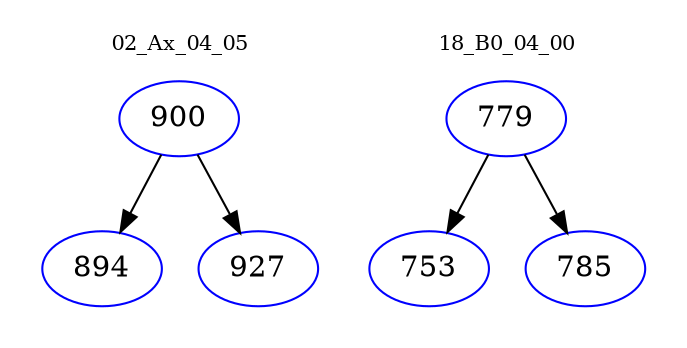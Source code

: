 digraph{
subgraph cluster_0 {
color = white
label = "02_Ax_04_05";
fontsize=10;
T0_900 [label="900", color="blue"]
T0_900 -> T0_894 [color="black"]
T0_894 [label="894", color="blue"]
T0_900 -> T0_927 [color="black"]
T0_927 [label="927", color="blue"]
}
subgraph cluster_1 {
color = white
label = "18_B0_04_00";
fontsize=10;
T1_779 [label="779", color="blue"]
T1_779 -> T1_753 [color="black"]
T1_753 [label="753", color="blue"]
T1_779 -> T1_785 [color="black"]
T1_785 [label="785", color="blue"]
}
}
